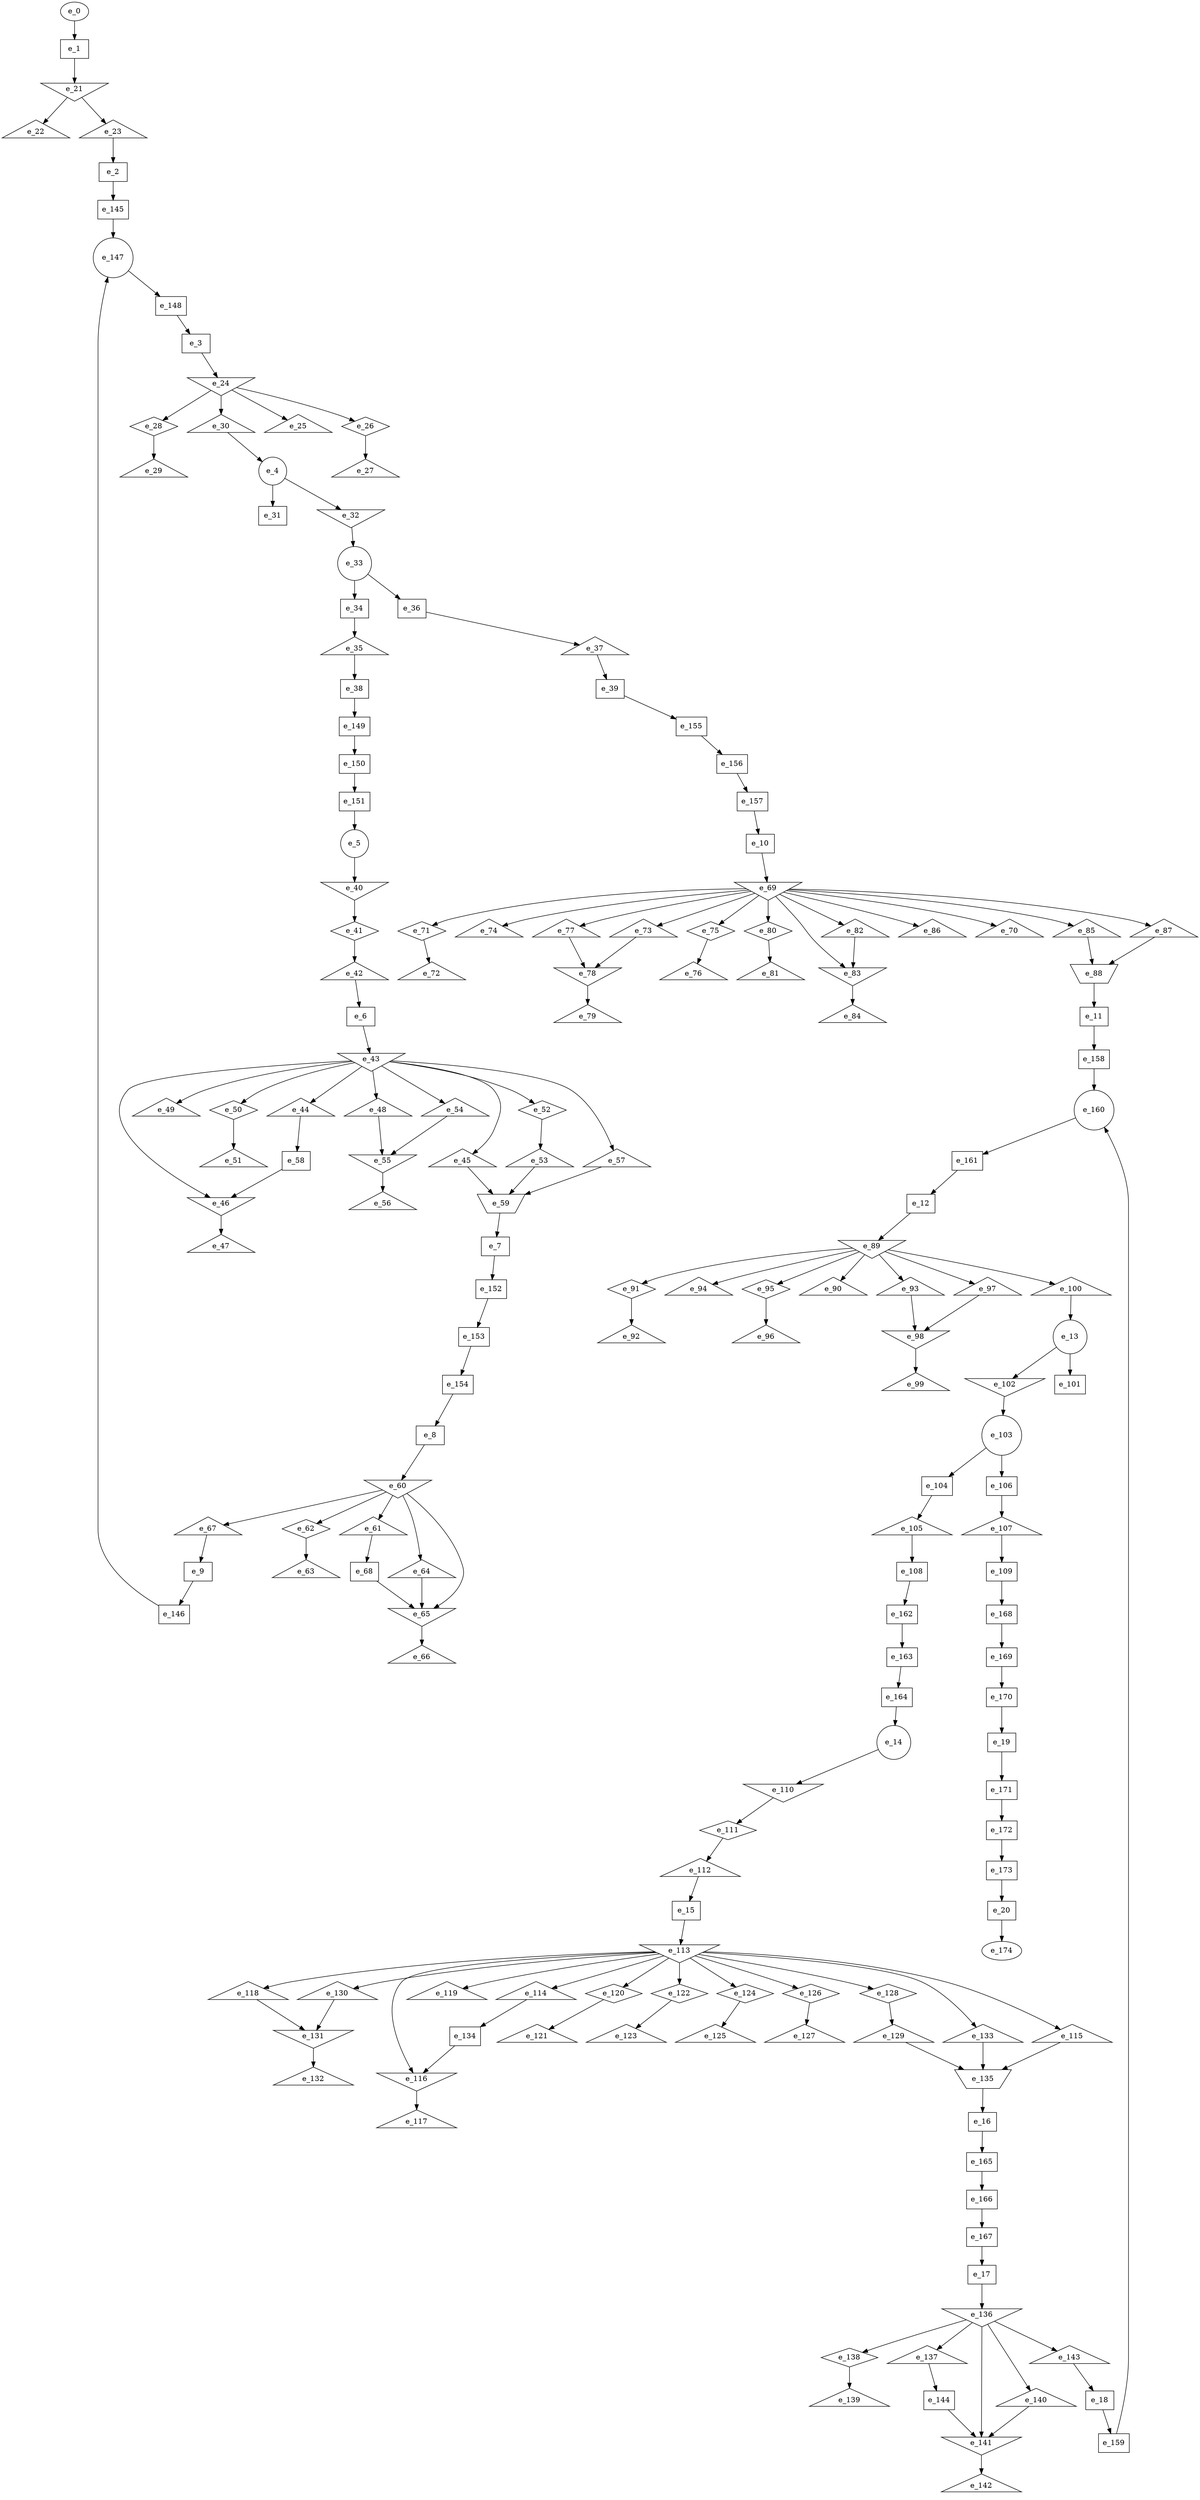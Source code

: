 digraph control_path {
  e_0: entry_node : n ;
  e_1 [shape = dot];
  e_2 [shape = dot];
  e_3 [shape = dot];
  e_4 [shape = circle];
  e_5 [shape = circle];
  e_6 [shape = dot];
  e_7 [shape = dot];
  e_8 [shape = dot];
  e_9 [shape = dot];
  e_10 [shape = dot];
  e_11 [shape = dot];
  e_12 [shape = dot];
  e_13 [shape = circle];
  e_14 [shape = circle];
  e_15 [shape = dot];
  e_16 [shape = dot];
  e_17 [shape = dot];
  e_18 [shape = dot];
  e_19 [shape = dot];
  e_20 [shape = dot];
  e_21 [shape = invtriangle];
  e_22 [shape = triangle];
  e_23 [shape = triangle];
  e_24 [shape = invtriangle];
  e_25 [shape = triangle];
  e_26 [shape = diamond];
  e_27 [shape = triangle];
  e_28 [shape = diamond];
  e_29 [shape = triangle];
  e_30 [shape = triangle];
  e_31 [shape = dot];
  e_32 [shape = invtriangle];
  e_33 [shape = circle];
  e_34 [shape = dot];
  e_35 [shape = triangle];
  e_36 [shape = dot];
  e_37 [shape = triangle];
  e_38 [shape = dot];
  e_39 [shape = dot];
  e_40 [shape = invtriangle];
  e_41 [shape = diamond];
  e_42 [shape = triangle];
  e_43 [shape = invtriangle];
  e_44 [shape = triangle];
  e_45 [shape = triangle];
  e_46 [shape = invtriangle];
  e_47 [shape = triangle];
  e_48 [shape = triangle];
  e_49 [shape = triangle];
  e_50 [shape = diamond];
  e_51 [shape = triangle];
  e_52 [shape = diamond];
  e_53 [shape = triangle];
  e_54 [shape = triangle];
  e_55 [shape = invtriangle];
  e_56 [shape = triangle];
  e_57 [shape = triangle];
  e_58 [shape = dot];
  e_59 [shape = invtrapezium];
  e_60 [shape = invtriangle];
  e_61 [shape = triangle];
  e_62 [shape = diamond];
  e_63 [shape = triangle];
  e_64 [shape = triangle];
  e_65 [shape = invtriangle];
  e_66 [shape = triangle];
  e_67 [shape = triangle];
  e_68 [shape = dot];
  e_69 [shape = invtriangle];
  e_70 [shape = triangle];
  e_71 [shape = diamond];
  e_72 [shape = triangle];
  e_73 [shape = triangle];
  e_74 [shape = triangle];
  e_75 [shape = diamond];
  e_76 [shape = triangle];
  e_77 [shape = triangle];
  e_78 [shape = invtriangle];
  e_79 [shape = triangle];
  e_80 [shape = diamond];
  e_81 [shape = triangle];
  e_82 [shape = triangle];
  e_83 [shape = invtriangle];
  e_84 [shape = triangle];
  e_85 [shape = triangle];
  e_86 [shape = triangle];
  e_87 [shape = triangle];
  e_88 [shape = invtrapezium];
  e_89 [shape = invtriangle];
  e_90 [shape = triangle];
  e_91 [shape = diamond];
  e_92 [shape = triangle];
  e_93 [shape = triangle];
  e_94 [shape = triangle];
  e_95 [shape = diamond];
  e_96 [shape = triangle];
  e_97 [shape = triangle];
  e_98 [shape = invtriangle];
  e_99 [shape = triangle];
  e_100 [shape = triangle];
  e_101 [shape = dot];
  e_102 [shape = invtriangle];
  e_103 [shape = circle];
  e_104 [shape = dot];
  e_105 [shape = triangle];
  e_106 [shape = dot];
  e_107 [shape = triangle];
  e_108 [shape = dot];
  e_109 [shape = dot];
  e_110 [shape = invtriangle];
  e_111 [shape = diamond];
  e_112 [shape = triangle];
  e_113 [shape = invtriangle];
  e_114 [shape = triangle];
  e_115 [shape = triangle];
  e_116 [shape = invtriangle];
  e_117 [shape = triangle];
  e_118 [shape = triangle];
  e_119 [shape = triangle];
  e_120 [shape = diamond];
  e_121 [shape = triangle];
  e_122 [shape = diamond];
  e_123 [shape = triangle];
  e_124 [shape = diamond];
  e_125 [shape = triangle];
  e_126 [shape = diamond];
  e_127 [shape = triangle];
  e_128 [shape = diamond];
  e_129 [shape = triangle];
  e_130 [shape = triangle];
  e_131 [shape = invtriangle];
  e_132 [shape = triangle];
  e_133 [shape = triangle];
  e_134 [shape = dot];
  e_135 [shape = invtrapezium];
  e_136 [shape = invtriangle];
  e_137 [shape = triangle];
  e_138 [shape = diamond];
  e_139 [shape = triangle];
  e_140 [shape = triangle];
  e_141 [shape = invtriangle];
  e_142 [shape = triangle];
  e_143 [shape = triangle];
  e_144 [shape = dot];
  e_145 [shape = dot];
  e_146 [shape = dot];
  e_147 [shape = circle];
  e_148 [shape = dot];
  e_149 [shape = dot];
  e_150 [shape = dot];
  e_151 [shape = dot];
  e_152 [shape = dot];
  e_153 [shape = dot];
  e_154 [shape = dot];
  e_155 [shape = dot];
  e_156 [shape = dot];
  e_157 [shape = dot];
  e_158 [shape = dot];
  e_159 [shape = dot];
  e_160 [shape = circle];
  e_161 [shape = dot];
  e_162 [shape = dot];
  e_163 [shape = dot];
  e_164 [shape = dot];
  e_165 [shape = dot];
  e_166 [shape = dot];
  e_167 [shape = dot];
  e_168 [shape = dot];
  e_169 [shape = dot];
  e_170 [shape = dot];
  e_171 [shape = dot];
  e_172 [shape = dot];
  e_173 [shape = dot];
  e_174: exit_node : s ;
  e_0 -> e_1;
  e_23 -> e_2;
  e_148 -> e_3;
  e_30 -> e_4;
  e_151 -> e_5;
  e_42 -> e_6;
  e_59 -> e_7;
  e_154 -> e_8;
  e_67 -> e_9;
  e_157 -> e_10;
  e_88 -> e_11;
  e_161 -> e_12;
  e_100 -> e_13;
  e_164 -> e_14;
  e_112 -> e_15;
  e_135 -> e_16;
  e_167 -> e_17;
  e_143 -> e_18;
  e_170 -> e_19;
  e_173 -> e_20;
  e_1 -> e_21;
  e_21 -> e_22;
  e_21 -> e_23;
  e_3 -> e_24;
  e_24 -> e_25;
  e_24 -> e_26;
  e_26 -> e_27;
  e_24 -> e_28;
  e_28 -> e_29;
  e_24 -> e_30;
  e_4 -> e_31;
  e_4 -> e_32;
  e_32 -> e_33;
  e_33 -> e_34;
  e_34 -> e_35;
  e_33 -> e_36;
  e_36 -> e_37;
  e_35 -> e_38;
  e_37 -> e_39;
  e_5 -> e_40;
  e_40 -> e_41;
  e_41 -> e_42;
  e_6 -> e_43;
  e_43 -> e_44;
  e_43 -> e_45;
  e_43 -> e_46;
  e_58 -> e_46;
  e_46 -> e_47;
  e_43 -> e_48;
  e_43 -> e_49;
  e_43 -> e_50;
  e_50 -> e_51;
  e_43 -> e_52;
  e_52 -> e_53;
  e_43 -> e_54;
  e_48 -> e_55;
  e_54 -> e_55;
  e_55 -> e_56;
  e_43 -> e_57;
  e_44 -> e_58;
  e_45 -> e_59;
  e_53 -> e_59;
  e_57 -> e_59;
  e_8 -> e_60;
  e_60 -> e_61;
  e_60 -> e_62;
  e_62 -> e_63;
  e_60 -> e_64;
  e_60 -> e_65;
  e_64 -> e_65;
  e_68 -> e_65;
  e_65 -> e_66;
  e_60 -> e_67;
  e_61 -> e_68;
  e_10 -> e_69;
  e_69 -> e_70;
  e_69 -> e_71;
  e_71 -> e_72;
  e_69 -> e_73;
  e_69 -> e_74;
  e_69 -> e_75;
  e_75 -> e_76;
  e_69 -> e_77;
  e_73 -> e_78;
  e_77 -> e_78;
  e_78 -> e_79;
  e_69 -> e_80;
  e_80 -> e_81;
  e_69 -> e_82;
  e_69 -> e_83;
  e_82 -> e_83;
  e_83 -> e_84;
  e_69 -> e_85;
  e_69 -> e_86;
  e_69 -> e_87;
  e_85 -> e_88;
  e_87 -> e_88;
  e_12 -> e_89;
  e_89 -> e_90;
  e_89 -> e_91;
  e_91 -> e_92;
  e_89 -> e_93;
  e_89 -> e_94;
  e_89 -> e_95;
  e_95 -> e_96;
  e_89 -> e_97;
  e_93 -> e_98;
  e_97 -> e_98;
  e_98 -> e_99;
  e_89 -> e_100;
  e_13 -> e_101;
  e_13 -> e_102;
  e_102 -> e_103;
  e_103 -> e_104;
  e_104 -> e_105;
  e_103 -> e_106;
  e_106 -> e_107;
  e_105 -> e_108;
  e_107 -> e_109;
  e_14 -> e_110;
  e_110 -> e_111;
  e_111 -> e_112;
  e_15 -> e_113;
  e_113 -> e_114;
  e_113 -> e_115;
  e_113 -> e_116;
  e_134 -> e_116;
  e_116 -> e_117;
  e_113 -> e_118;
  e_113 -> e_119;
  e_113 -> e_120;
  e_120 -> e_121;
  e_113 -> e_122;
  e_122 -> e_123;
  e_113 -> e_124;
  e_124 -> e_125;
  e_113 -> e_126;
  e_126 -> e_127;
  e_113 -> e_128;
  e_128 -> e_129;
  e_113 -> e_130;
  e_118 -> e_131;
  e_130 -> e_131;
  e_131 -> e_132;
  e_113 -> e_133;
  e_114 -> e_134;
  e_115 -> e_135;
  e_129 -> e_135;
  e_133 -> e_135;
  e_17 -> e_136;
  e_136 -> e_137;
  e_136 -> e_138;
  e_138 -> e_139;
  e_136 -> e_140;
  e_136 -> e_141;
  e_140 -> e_141;
  e_144 -> e_141;
  e_141 -> e_142;
  e_136 -> e_143;
  e_137 -> e_144;
  e_2 -> e_145;
  e_9 -> e_146;
  e_145 -> e_147;
  e_146 -> e_147;
  e_147 -> e_148;
  e_38 -> e_149;
  e_149 -> e_150;
  e_150 -> e_151;
  e_7 -> e_152;
  e_152 -> e_153;
  e_153 -> e_154;
  e_39 -> e_155;
  e_155 -> e_156;
  e_156 -> e_157;
  e_11 -> e_158;
  e_18 -> e_159;
  e_158 -> e_160;
  e_159 -> e_160;
  e_160 -> e_161;
  e_108 -> e_162;
  e_162 -> e_163;
  e_163 -> e_164;
  e_16 -> e_165;
  e_165 -> e_166;
  e_166 -> e_167;
  e_109 -> e_168;
  e_168 -> e_169;
  e_169 -> e_170;
  e_19 -> e_171;
  e_171 -> e_172;
  e_172 -> e_173;
  e_20 -> e_174;
}
